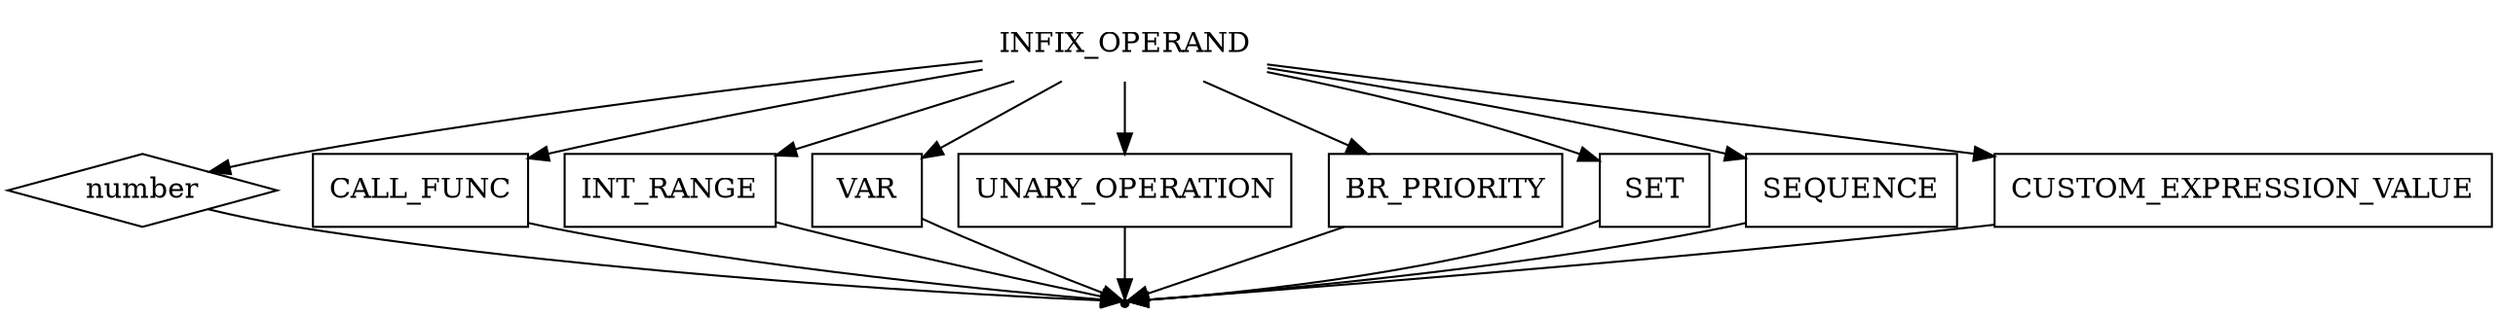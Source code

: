 digraph INFIX_OPERAND {
    start [label=INFIX_OPERAND shape=plaintext]
    int_const [label=number shape=diamond]
    call_func [label=CALL_FUNC shape=box]
    int_range [label=INT_RANGE shape=box]
    var [label=VAR shape=box]
    operation_unary [label=UNARY_OPERATION shape=box]
    br_prior [label=BR_PRIORITY shape=box]
    set [label=SET shape=box]
    sequence [label=SEQUENCE shape=box]
    custom_expr_value [label=CUSTOM_EXPRESSION_VALUE shape=box]

    end [label="" shape=point]

    start -> sequence
    start -> set
    start -> custom_expr_value
    start -> operation_unary
    start -> call_func
    start -> br_prior
    start -> int_const
    start -> var
    start -> int_range

    int_const -> end
    call_func -> end
    int_range -> end
    var -> end
    operation_unary -> end
    br_prior -> end
    set -> end
    sequence -> end
    custom_expr_value -> end
}